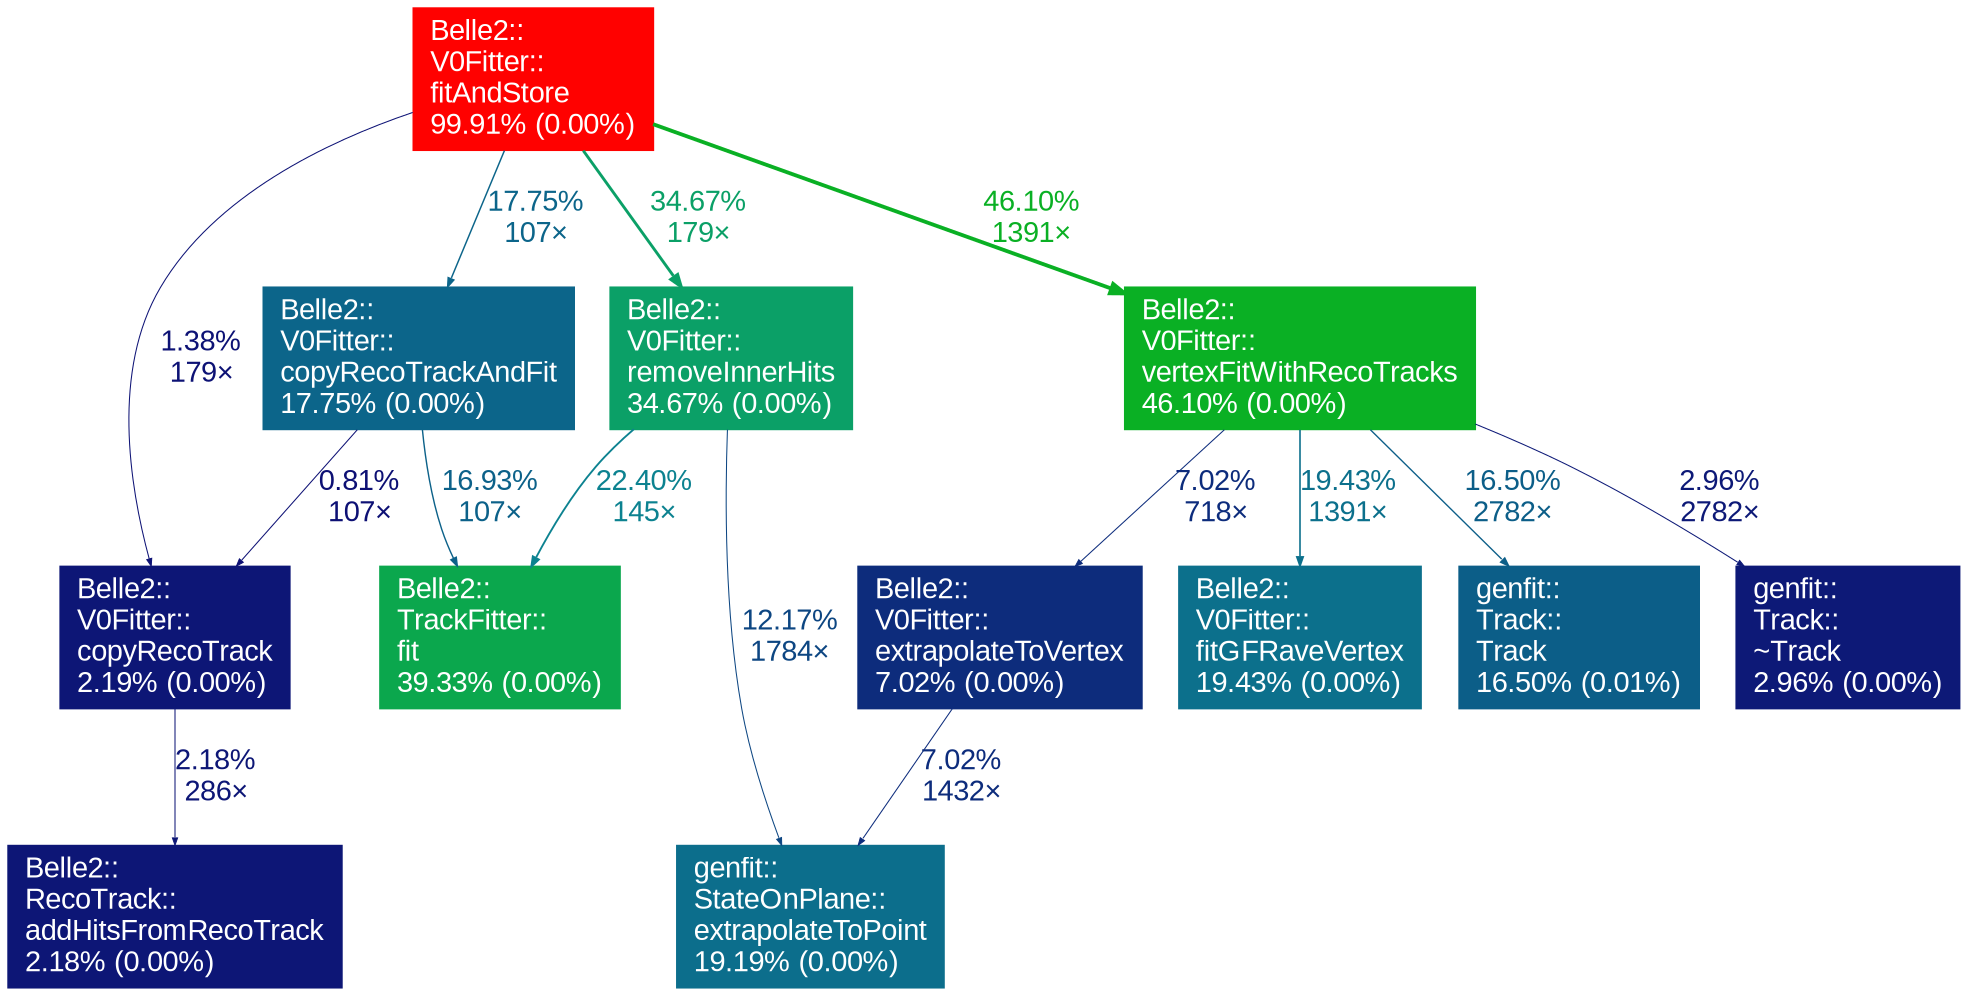 digraph {
	graph [fontname=Arial];
	node [fontcolor=white,
		fontname=Arial,
		shape=box,
		style=filled
	];
	edge [fontname=Arial];
	"Belle2::RecoTrack::addHitsFromRecoTrack(Belle2::RecoTrack const*, unsigned int, bool, std::optional<double>)"	[color="#0d1676",
		fontcolor="#ffffff",
		label="Belle2::\lRecoTrack::\laddHitsFromRecoTrack\l2.18% (0.00%)\l"];
	"Belle2::TrackFitter::fit(Belle2::RecoTrack&, Belle2::Const::ChargedStable const&, bool) const"	[color="#0ba74d",
		fontcolor="#ffffff",
		label="Belle2::\lTrackFitter::\lfit\l39.33% (0.00%)\l"];
	"Belle2::V0Fitter::copyRecoTrack(Belle2::RecoTrack*)"	[color="#0d1676",
		fontcolor="#ffffff",
		label="Belle2::\lV0Fitter::\lcopyRecoTrack\l2.19% (0.00%)\l"];
	"Belle2::V0Fitter::copyRecoTrack(Belle2::RecoTrack*)" -> "Belle2::RecoTrack::addHitsFromRecoTrack(Belle2::RecoTrack const*, unsigned int, bool, std::optional<double>)"	[arrowsize=0.35,
		color="#0d1676",
		fontcolor="#0d1676",
		label="2.18%\n286×",
		penwidth=0.50];
	"Belle2::V0Fitter::copyRecoTrackAndFit(Belle2::RecoTrack*, int)"	[color="#0c658a",
		fontcolor="#ffffff",
		label="Belle2::\lV0Fitter::\lcopyRecoTrackAndFit\l17.75% (0.00%)\l"];
	"Belle2::V0Fitter::copyRecoTrackAndFit(Belle2::RecoTrack*, int)" -> "Belle2::TrackFitter::fit(Belle2::RecoTrack&, Belle2::Const::ChargedStable const&, bool) const"	[arrowsize=0.41,
		color="#0c6189",
		fontcolor="#0c6189",
		label="16.93%\n107×",
		penwidth=0.68];
	"Belle2::V0Fitter::copyRecoTrackAndFit(Belle2::RecoTrack*, int)" -> "Belle2::V0Fitter::copyRecoTrack(Belle2::RecoTrack*)"	[arrowsize=0.35,
		color="#0d1074",
		fontcolor="#0d1074",
		label="0.81%\n107×",
		penwidth=0.50];
	"Belle2::V0Fitter::extrapolateToVertex(genfit::MeasuredStateOnPlane&, genfit::MeasuredStateOnPlane&, ROOT::Math::DisplacementVector3D<\
ROOT::Math::Cartesian3D<double>, ROOT::Math::DefaultCoordinateSystemTag> const&, unsigned int&)"	[color="#0d2c7c",
		fontcolor="#ffffff",
		label="Belle2::\lV0Fitter::\lextrapolateToVertex\l7.02% (0.00%)\l"];
	"genfit::StateOnPlane::extrapolateToPoint(TVector3 const&, bool, bool)"	[color="#0c6e8c",
		fontcolor="#ffffff",
		label="genfit::\lStateOnPlane::\lextrapolateToPoint\l19.19% (0.00%)\l"];
	"Belle2::V0Fitter::extrapolateToVertex(genfit::MeasuredStateOnPlane&, genfit::MeasuredStateOnPlane&, ROOT::Math::DisplacementVector3D<\
ROOT::Math::Cartesian3D<double>, ROOT::Math::DefaultCoordinateSystemTag> const&, unsigned int&)" -> "genfit::StateOnPlane::extrapolateToPoint(TVector3 const&, bool, bool)"	[arrowsize=0.35,
		color="#0d2c7c",
		fontcolor="#0d2c7c",
		label="7.02%\n1432×",
		penwidth=0.50];
	"Belle2::V0Fitter::fitAndStore(Belle2::Track const*, Belle2::Track const*, Belle2::Const::ParticleType const&, bool&, bool&)"	[color="#ff0100",
		fontcolor="#ffffff",
		label="Belle2::\lV0Fitter::\lfitAndStore\l99.91% (0.00%)\l"];
	"Belle2::V0Fitter::fitAndStore(Belle2::Track const*, Belle2::Track const*, Belle2::Const::ParticleType const&, bool&, bool&)" -> "Belle2::V0Fitter::copyRecoTrack(Belle2::RecoTrack*)"	[arrowsize=0.35,
		color="#0d1275",
		fontcolor="#0d1275",
		label="1.38%\n179×",
		penwidth=0.50];
	"Belle2::V0Fitter::fitAndStore(Belle2::Track const*, Belle2::Track const*, Belle2::Const::ParticleType const&, bool&, bool&)" -> "Belle2::V0Fitter::copyRecoTrackAndFit(Belle2::RecoTrack*, int)"	[arrowsize=0.42,
		color="#0c658a",
		fontcolor="#0c658a",
		label="17.75%\n107×",
		penwidth=0.71];
	"Belle2::V0Fitter::removeInnerHits(Belle2::RecoTrack*, Belle2::RecoTrack*, int, ROOT::Math::DisplacementVector3D<ROOT::Math::Cartesian3D<\
double>, ROOT::Math::DefaultCoordinateSystemTag> const&)"	[color="#0ba067",
		fontcolor="#ffffff",
		label="Belle2::\lV0Fitter::\lremoveInnerHits\l34.67% (0.00%)\l"];
	"Belle2::V0Fitter::fitAndStore(Belle2::Track const*, Belle2::Track const*, Belle2::Const::ParticleType const&, bool&, bool&)" -> "Belle2::V0Fitter::removeInnerHits(Belle2::RecoTrack*, Belle2::RecoTrack*, int, ROOT::Math::DisplacementVector3D<ROOT::Math::Cartesian3D<\
double>, ROOT::Math::DefaultCoordinateSystemTag> const&)"	[arrowsize=0.59,
		color="#0ba067",
		fontcolor="#0ba067",
		label="34.67%\n179×",
		penwidth=1.39];
	"Belle2::V0Fitter::vertexFitWithRecoTracks(Belle2::Track const*, Belle2::Track const*, Belle2::RecoTrack*, Belle2::RecoTrack*, Belle2::\
Const::ParticleType const&, unsigned int&, ROOT::Math::DisplacementVector3D<ROOT::Math::Cartesian3D<double>, ROOT::Math::DefaultCoordinateSystemTag>&, \
bool)"	[color="#0ab024",
		fontcolor="#ffffff",
		label="Belle2::\lV0Fitter::\lvertexFitWithRecoTracks\l46.10% (0.00%)\l"];
	"Belle2::V0Fitter::fitAndStore(Belle2::Track const*, Belle2::Track const*, Belle2::Const::ParticleType const&, bool&, bool&)" -> "Belle2::V0Fitter::vertexFitWithRecoTracks(Belle2::Track const*, Belle2::Track const*, Belle2::RecoTrack*, Belle2::RecoTrack*, Belle2::\
Const::ParticleType const&, unsigned int&, ROOT::Math::DisplacementVector3D<ROOT::Math::Cartesian3D<double>, ROOT::Math::DefaultCoordinateSystemTag>&, \
bool)"	[arrowsize=0.68,
		color="#0ab024",
		fontcolor="#0ab024",
		label="46.10%\n1391×",
		penwidth=1.84];
	"Belle2::V0Fitter::removeInnerHits(Belle2::RecoTrack*, Belle2::RecoTrack*, int, ROOT::Math::DisplacementVector3D<ROOT::Math::Cartesian3D<\
double>, ROOT::Math::DefaultCoordinateSystemTag> const&)" -> "Belle2::TrackFitter::fit(Belle2::RecoTrack&, Belle2::Const::ChargedStable const&, bool) const"	[arrowsize=0.47,
		color="#0c8290",
		fontcolor="#0c8290",
		label="22.40%\n145×",
		penwidth=0.90];
	"Belle2::V0Fitter::removeInnerHits(Belle2::RecoTrack*, Belle2::RecoTrack*, int, ROOT::Math::DisplacementVector3D<ROOT::Math::Cartesian3D<\
double>, ROOT::Math::DefaultCoordinateSystemTag> const&)" -> "genfit::StateOnPlane::extrapolateToPoint(TVector3 const&, bool, bool)"	[arrowsize=0.35,
		color="#0d4682",
		fontcolor="#0d4682",
		label="12.17%\n1784×",
		penwidth=0.50];
	"Belle2::V0Fitter::vertexFitWithRecoTracks(Belle2::Track const*, Belle2::Track const*, Belle2::RecoTrack*, Belle2::RecoTrack*, Belle2::\
Const::ParticleType const&, unsigned int&, ROOT::Math::DisplacementVector3D<ROOT::Math::Cartesian3D<double>, ROOT::Math::DefaultCoordinateSystemTag>&, \
bool)" -> "Belle2::V0Fitter::extrapolateToVertex(genfit::MeasuredStateOnPlane&, genfit::MeasuredStateOnPlane&, ROOT::Math::DisplacementVector3D<\
ROOT::Math::Cartesian3D<double>, ROOT::Math::DefaultCoordinateSystemTag> const&, unsigned int&)"	[arrowsize=0.35,
		color="#0d2c7c",
		fontcolor="#0d2c7c",
		label="7.02%\n718×",
		penwidth=0.50];
	"Belle2::V0Fitter::fitGFRaveVertex(genfit::Track&, genfit::Track&, genfit::GFRaveVertex&)"	[color="#0c708c",
		fontcolor="#ffffff",
		label="Belle2::\lV0Fitter::\lfitGFRaveVertex\l19.43% (0.00%)\l"];
	"Belle2::V0Fitter::vertexFitWithRecoTracks(Belle2::Track const*, Belle2::Track const*, Belle2::RecoTrack*, Belle2::RecoTrack*, Belle2::\
Const::ParticleType const&, unsigned int&, ROOT::Math::DisplacementVector3D<ROOT::Math::Cartesian3D<double>, ROOT::Math::DefaultCoordinateSystemTag>&, \
bool)" -> "Belle2::V0Fitter::fitGFRaveVertex(genfit::Track&, genfit::Track&, genfit::GFRaveVertex&)"	[arrowsize=0.44,
		color="#0c708c",
		fontcolor="#0c708c",
		label="19.43%\n1391×",
		penwidth=0.78];
	"genfit::Track::Track(genfit::Track const&)"	[color="#0c5e88",
		fontcolor="#ffffff",
		label="genfit::\lTrack::\lTrack\l16.50% (0.01%)\l"];
	"Belle2::V0Fitter::vertexFitWithRecoTracks(Belle2::Track const*, Belle2::Track const*, Belle2::RecoTrack*, Belle2::RecoTrack*, Belle2::\
Const::ParticleType const&, unsigned int&, ROOT::Math::DisplacementVector3D<ROOT::Math::Cartesian3D<double>, ROOT::Math::DefaultCoordinateSystemTag>&, \
bool)" -> "genfit::Track::Track(genfit::Track const&)"	[arrowsize=0.41,
		color="#0c5e88",
		fontcolor="#0c5e88",
		label="16.50%\n2782×",
		penwidth=0.66];
	"genfit::Track::~Track()"	[color="#0d1977",
		fontcolor="#ffffff",
		label="genfit::\lTrack::\l~Track\l2.96% (0.00%)\l"];
	"Belle2::V0Fitter::vertexFitWithRecoTracks(Belle2::Track const*, Belle2::Track const*, Belle2::RecoTrack*, Belle2::RecoTrack*, Belle2::\
Const::ParticleType const&, unsigned int&, ROOT::Math::DisplacementVector3D<ROOT::Math::Cartesian3D<double>, ROOT::Math::DefaultCoordinateSystemTag>&, \
bool)" -> "genfit::Track::~Track()"	[arrowsize=0.35,
		color="#0d1977",
		fontcolor="#0d1977",
		label="2.96%\n2782×",
		penwidth=0.50];
}
